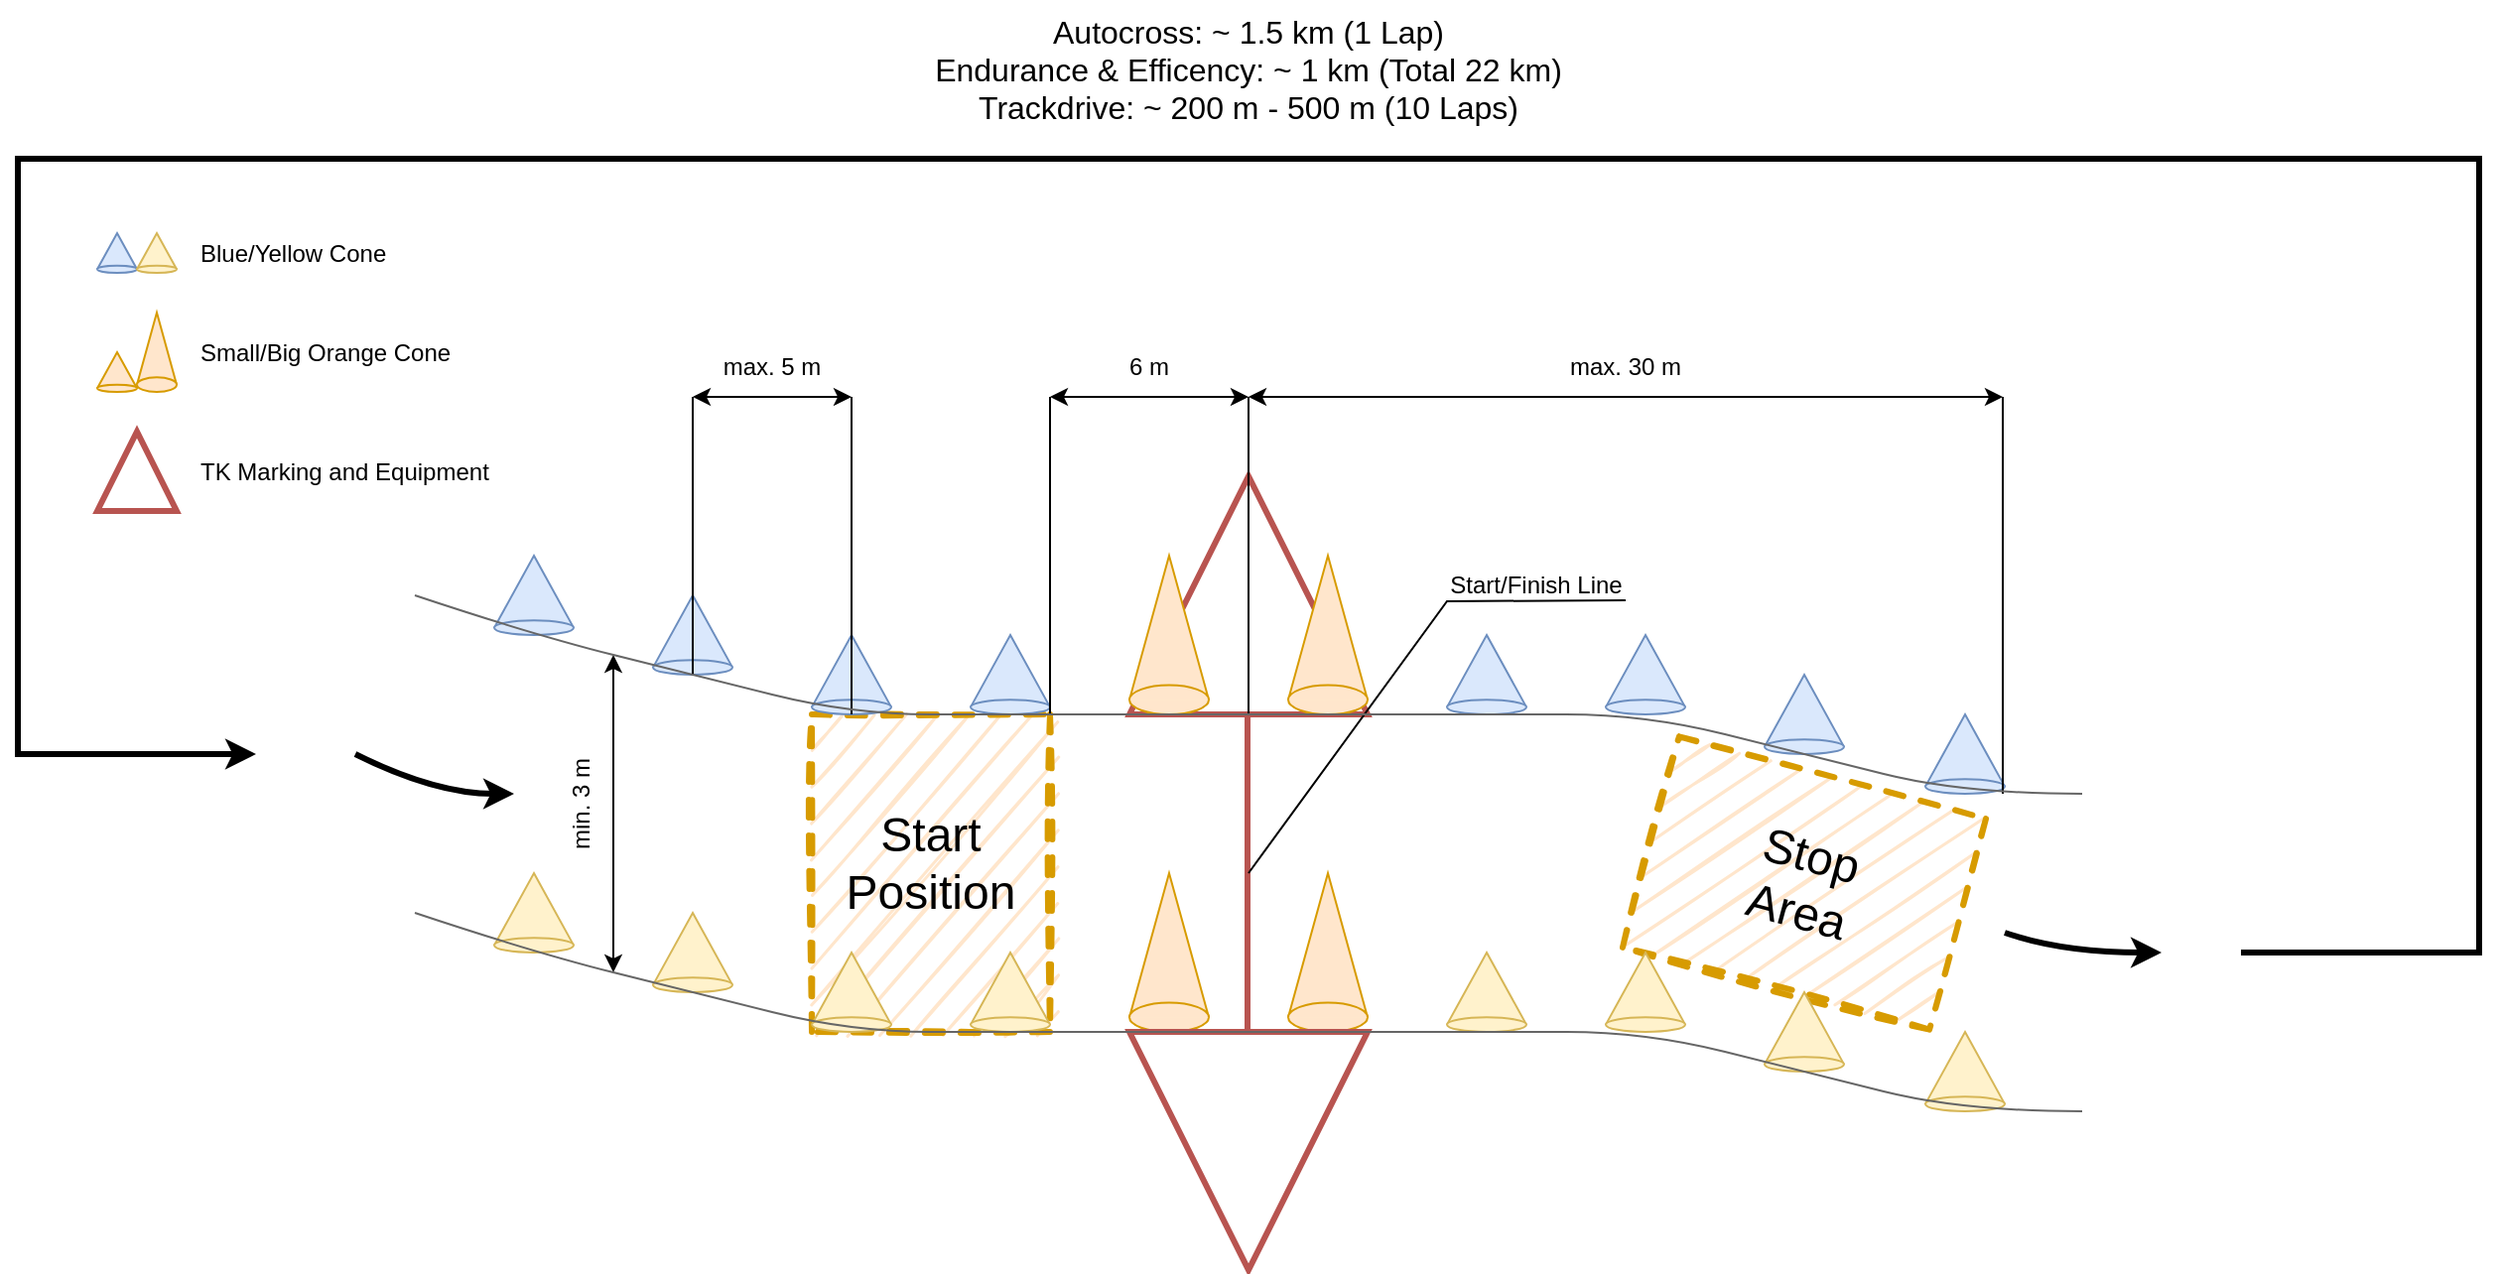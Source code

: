 <mxfile version="17.2.4" type="device"><diagram id="MuWoHAlohUoBWQjCXuMJ" name="Page-1"><mxGraphModel dx="1577" dy="1208" grid="1" gridSize="10" guides="1" tooltips="1" connect="1" arrows="1" fold="1" page="1" pageScale="1" pageWidth="827" pageHeight="1169" math="0" shadow="0"><root><mxCell id="0"/><mxCell id="1" parent="0"/><mxCell id="jUUpaM-uG_o-R45H7bsd-24" value="" style="whiteSpace=wrap;html=1;fillColor=#ffe6cc;strokeColor=#d79b00;sketch=1;strokeWidth=3;dashed=1;" vertex="1" parent="1"><mxGeometry x="560" y="760" width="120" height="160" as="geometry"/></mxCell><mxCell id="hYnlsvXKL0sG7lJQO2ps-1" value="" style="verticalLabelPosition=bottom;verticalAlign=top;html=1;shape=mxgraph.basic.cone;fillColor=#dae8fc;strokeColor=#6c8ebf;" parent="1" vertex="1"><mxGeometry x="200" y="517.5" width="20" height="20" as="geometry"/></mxCell><mxCell id="hYnlsvXKL0sG7lJQO2ps-2" value="" style="verticalLabelPosition=bottom;verticalAlign=top;html=1;shape=mxgraph.basic.cone;fillColor=#fff2cc;strokeColor=#d6b656;" parent="1" vertex="1"><mxGeometry x="220" y="517.5" width="20" height="20" as="geometry"/></mxCell><mxCell id="hYnlsvXKL0sG7lJQO2ps-3" value="Blue/Yellow Cone" style="text;html=1;strokeColor=none;fillColor=none;align=left;verticalAlign=middle;whiteSpace=wrap;rounded=0;" parent="1" vertex="1"><mxGeometry x="250" y="512.5" width="100" height="30" as="geometry"/></mxCell><mxCell id="hYnlsvXKL0sG7lJQO2ps-4" value="" style="verticalLabelPosition=bottom;verticalAlign=top;html=1;shape=mxgraph.basic.cone;fillColor=#ffe6cc;strokeColor=#d79b00;" parent="1" vertex="1"><mxGeometry x="220" y="557.5" width="20" height="40" as="geometry"/></mxCell><mxCell id="hYnlsvXKL0sG7lJQO2ps-5" value="" style="verticalLabelPosition=bottom;verticalAlign=top;html=1;shape=mxgraph.basic.cone;fillColor=#ffe6cc;strokeColor=#d79b00;" parent="1" vertex="1"><mxGeometry x="200" y="577.5" width="20" height="20" as="geometry"/></mxCell><mxCell id="hYnlsvXKL0sG7lJQO2ps-6" value="Small/Big Orange Cone" style="text;html=1;strokeColor=none;fillColor=none;align=left;verticalAlign=middle;whiteSpace=wrap;rounded=0;" parent="1" vertex="1"><mxGeometry x="250" y="562.5" width="130" height="30" as="geometry"/></mxCell><mxCell id="hYnlsvXKL0sG7lJQO2ps-7" value="" style="triangle;whiteSpace=wrap;html=1;rotation=-90;fillColor=none;strokeColor=#b85450;strokeWidth=3;" parent="1" vertex="1"><mxGeometry x="200" y="617.5" width="40" height="40" as="geometry"/></mxCell><mxCell id="hYnlsvXKL0sG7lJQO2ps-8" value="TK Marking and Equipment" style="text;html=1;strokeColor=none;fillColor=none;align=left;verticalAlign=middle;whiteSpace=wrap;rounded=0;" parent="1" vertex="1"><mxGeometry x="250" y="622.5" width="150" height="30" as="geometry"/></mxCell><mxCell id="jUUpaM-uG_o-R45H7bsd-1" value="" style="triangle;whiteSpace=wrap;html=1;rotation=-90;fillColor=none;strokeColor=#b85450;strokeWidth=3;" vertex="1" parent="1"><mxGeometry x="720" y="640" width="120" height="120" as="geometry"/></mxCell><mxCell id="jUUpaM-uG_o-R45H7bsd-2" value="" style="verticalLabelPosition=bottom;verticalAlign=top;html=1;shape=mxgraph.basic.cone;fillColor=#ffe6cc;strokeColor=#d79b00;" vertex="1" parent="1"><mxGeometry x="720" y="680" width="40" height="80" as="geometry"/></mxCell><mxCell id="jUUpaM-uG_o-R45H7bsd-3" value="" style="verticalLabelPosition=bottom;verticalAlign=top;html=1;shape=mxgraph.basic.cone;fillColor=#ffe6cc;strokeColor=#d79b00;sketch=0;" vertex="1" parent="1"><mxGeometry x="800" y="680" width="40" height="80" as="geometry"/></mxCell><mxCell id="jUUpaM-uG_o-R45H7bsd-4" value="" style="verticalLabelPosition=bottom;verticalAlign=top;html=1;shape=mxgraph.basic.cone;fillColor=#ffe6cc;strokeColor=#d79b00;" vertex="1" parent="1"><mxGeometry x="720" y="840" width="40" height="80" as="geometry"/></mxCell><mxCell id="jUUpaM-uG_o-R45H7bsd-5" value="" style="verticalLabelPosition=bottom;verticalAlign=top;html=1;shape=mxgraph.basic.cone;fillColor=#ffe6cc;strokeColor=#d79b00;" vertex="1" parent="1"><mxGeometry x="800" y="840" width="40" height="80" as="geometry"/></mxCell><mxCell id="jUUpaM-uG_o-R45H7bsd-6" value="" style="triangle;whiteSpace=wrap;html=1;rotation=90;fillColor=none;strokeColor=#b85450;strokeWidth=3;" vertex="1" parent="1"><mxGeometry x="720" y="920" width="120" height="120" as="geometry"/></mxCell><mxCell id="jUUpaM-uG_o-R45H7bsd-7" value="" style="endArrow=none;html=1;rounded=0;strokeWidth=3;entryX=0;entryY=0.5;entryDx=0;entryDy=0;exitX=0;exitY=0.5;exitDx=0;exitDy=0;fillColor=#f8cecc;strokeColor=#b85450;" edge="1" parent="1"><mxGeometry width="50" height="50" relative="1" as="geometry"><mxPoint x="779.5" y="920" as="sourcePoint"/><mxPoint x="779.5" y="760" as="targetPoint"/></mxGeometry></mxCell><mxCell id="jUUpaM-uG_o-R45H7bsd-8" value="" style="verticalLabelPosition=bottom;verticalAlign=top;html=1;shape=mxgraph.basic.cone;fillColor=#dae8fc;strokeColor=#6c8ebf;" vertex="1" parent="1"><mxGeometry x="640" y="720" width="40" height="40" as="geometry"/></mxCell><mxCell id="jUUpaM-uG_o-R45H7bsd-9" value="" style="verticalLabelPosition=bottom;verticalAlign=top;html=1;shape=mxgraph.basic.cone;fillColor=#fff2cc;strokeColor=#d6b656;" vertex="1" parent="1"><mxGeometry x="640" y="880" width="40" height="40" as="geometry"/></mxCell><mxCell id="jUUpaM-uG_o-R45H7bsd-10" value="" style="verticalLabelPosition=bottom;verticalAlign=top;html=1;shape=mxgraph.basic.cone;fillColor=#dae8fc;strokeColor=#6c8ebf;" vertex="1" parent="1"><mxGeometry x="560" y="720" width="40" height="40" as="geometry"/></mxCell><mxCell id="jUUpaM-uG_o-R45H7bsd-11" value="" style="verticalLabelPosition=bottom;verticalAlign=top;html=1;shape=mxgraph.basic.cone;fillColor=#fff2cc;strokeColor=#d6b656;" vertex="1" parent="1"><mxGeometry x="560" y="880" width="40" height="40" as="geometry"/></mxCell><mxCell id="jUUpaM-uG_o-R45H7bsd-12" value="" style="verticalLabelPosition=bottom;verticalAlign=top;html=1;shape=mxgraph.basic.cone;fillColor=#dae8fc;strokeColor=#6c8ebf;" vertex="1" parent="1"><mxGeometry x="480" y="700" width="40" height="40" as="geometry"/></mxCell><mxCell id="jUUpaM-uG_o-R45H7bsd-13" value="" style="verticalLabelPosition=bottom;verticalAlign=top;html=1;shape=mxgraph.basic.cone;fillColor=#fff2cc;strokeColor=#d6b656;" vertex="1" parent="1"><mxGeometry x="480" y="860" width="40" height="40" as="geometry"/></mxCell><mxCell id="jUUpaM-uG_o-R45H7bsd-14" value="" style="verticalLabelPosition=bottom;verticalAlign=top;html=1;shape=mxgraph.basic.cone;fillColor=#dae8fc;strokeColor=#6c8ebf;" vertex="1" parent="1"><mxGeometry x="400" y="680" width="40" height="40" as="geometry"/></mxCell><mxCell id="jUUpaM-uG_o-R45H7bsd-15" value="" style="verticalLabelPosition=bottom;verticalAlign=top;html=1;shape=mxgraph.basic.cone;fillColor=#fff2cc;strokeColor=#d6b656;" vertex="1" parent="1"><mxGeometry x="400" y="840" width="40" height="40" as="geometry"/></mxCell><mxCell id="jUUpaM-uG_o-R45H7bsd-16" value="" style="verticalLabelPosition=bottom;verticalAlign=top;html=1;shape=mxgraph.basic.cone;fillColor=#dae8fc;strokeColor=#6c8ebf;" vertex="1" parent="1"><mxGeometry x="880" y="720" width="40" height="40" as="geometry"/></mxCell><mxCell id="jUUpaM-uG_o-R45H7bsd-17" value="" style="verticalLabelPosition=bottom;verticalAlign=top;html=1;shape=mxgraph.basic.cone;fillColor=#fff2cc;strokeColor=#d6b656;" vertex="1" parent="1"><mxGeometry x="880" y="880" width="40" height="40" as="geometry"/></mxCell><mxCell id="jUUpaM-uG_o-R45H7bsd-18" value="" style="verticalLabelPosition=bottom;verticalAlign=top;html=1;shape=mxgraph.basic.cone;fillColor=#dae8fc;strokeColor=#6c8ebf;" vertex="1" parent="1"><mxGeometry x="960" y="720" width="40" height="40" as="geometry"/></mxCell><mxCell id="jUUpaM-uG_o-R45H7bsd-20" value="" style="verticalLabelPosition=bottom;verticalAlign=top;html=1;shape=mxgraph.basic.cone;fillColor=#dae8fc;strokeColor=#6c8ebf;" vertex="1" parent="1"><mxGeometry x="1040" y="740" width="40" height="40" as="geometry"/></mxCell><mxCell id="jUUpaM-uG_o-R45H7bsd-22" value="" style="verticalLabelPosition=bottom;verticalAlign=top;html=1;shape=mxgraph.basic.cone;fillColor=#dae8fc;strokeColor=#6c8ebf;" vertex="1" parent="1"><mxGeometry x="1121" y="760" width="40" height="40" as="geometry"/></mxCell><mxCell id="jUUpaM-uG_o-R45H7bsd-23" value="" style="verticalLabelPosition=bottom;verticalAlign=top;html=1;shape=mxgraph.basic.cone;fillColor=#fff2cc;strokeColor=#d6b656;" vertex="1" parent="1"><mxGeometry x="1121" y="920" width="40" height="40" as="geometry"/></mxCell><mxCell id="jUUpaM-uG_o-R45H7bsd-25" value="" style="endArrow=classic;startArrow=classic;html=1;rounded=0;" edge="1" parent="1"><mxGeometry width="50" height="50" relative="1" as="geometry"><mxPoint x="680" y="600" as="sourcePoint"/><mxPoint x="780" y="600" as="targetPoint"/></mxGeometry></mxCell><mxCell id="jUUpaM-uG_o-R45H7bsd-26" value="6 m" style="text;html=1;strokeColor=none;fillColor=none;align=center;verticalAlign=middle;whiteSpace=wrap;rounded=0;dashed=1;sketch=1;" vertex="1" parent="1"><mxGeometry x="700" y="570" width="60" height="30" as="geometry"/></mxCell><mxCell id="jUUpaM-uG_o-R45H7bsd-27" value="Start Position" style="text;html=1;strokeColor=none;fillColor=none;align=center;verticalAlign=middle;whiteSpace=wrap;rounded=0;glass=0;dashed=1;sketch=1;fontSize=24;rotation=0;" vertex="1" parent="1"><mxGeometry x="570" y="820" width="100" height="30" as="geometry"/></mxCell><mxCell id="jUUpaM-uG_o-R45H7bsd-28" value="" style="whiteSpace=wrap;html=1;fillColor=#ffe6cc;strokeColor=#d79b00;sketch=1;strokeWidth=3;dashed=1;rotation=15;" vertex="1" parent="1"><mxGeometry x="980" y="790" width="160" height="110" as="geometry"/></mxCell><mxCell id="jUUpaM-uG_o-R45H7bsd-21" value="" style="verticalLabelPosition=bottom;verticalAlign=top;html=1;shape=mxgraph.basic.cone;fillColor=#fff2cc;strokeColor=#d6b656;" vertex="1" parent="1"><mxGeometry x="1040" y="900" width="40" height="40" as="geometry"/></mxCell><mxCell id="jUUpaM-uG_o-R45H7bsd-19" value="" style="verticalLabelPosition=bottom;verticalAlign=top;html=1;shape=mxgraph.basic.cone;fillColor=#fff2cc;strokeColor=#d6b656;" vertex="1" parent="1"><mxGeometry x="960" y="880" width="40" height="40" as="geometry"/></mxCell><mxCell id="jUUpaM-uG_o-R45H7bsd-29" value="Stop Area" style="text;html=1;strokeColor=none;fillColor=none;align=center;verticalAlign=middle;whiteSpace=wrap;rounded=0;glass=0;dashed=1;sketch=1;fontSize=24;rotation=15;" vertex="1" parent="1"><mxGeometry x="1010" y="830" width="100" height="30" as="geometry"/></mxCell><mxCell id="jUUpaM-uG_o-R45H7bsd-31" value="" style="endArrow=none;html=1;rounded=0;exitX=1;exitY=0;exitDx=0;exitDy=0;" edge="1" parent="1" source="jUUpaM-uG_o-R45H7bsd-24"><mxGeometry width="50" height="50" relative="1" as="geometry"><mxPoint x="590" y="660" as="sourcePoint"/><mxPoint x="680" y="600" as="targetPoint"/></mxGeometry></mxCell><mxCell id="jUUpaM-uG_o-R45H7bsd-32" value="" style="endArrow=none;html=1;rounded=0;exitX=0;exitY=0.5;exitDx=0;exitDy=0;" edge="1" parent="1" source="jUUpaM-uG_o-R45H7bsd-1"><mxGeometry width="50" height="50" relative="1" as="geometry"><mxPoint x="690.0" y="770" as="sourcePoint"/><mxPoint x="780" y="600" as="targetPoint"/></mxGeometry></mxCell><mxCell id="jUUpaM-uG_o-R45H7bsd-33" value="" style="endArrow=none;html=1;rounded=0;" edge="1" parent="1"><mxGeometry width="50" height="50" relative="1" as="geometry"><mxPoint x="1160" y="800" as="sourcePoint"/><mxPoint x="1160" y="600" as="targetPoint"/></mxGeometry></mxCell><mxCell id="jUUpaM-uG_o-R45H7bsd-34" value="" style="endArrow=classic;startArrow=classic;html=1;rounded=0;" edge="1" parent="1"><mxGeometry width="50" height="50" relative="1" as="geometry"><mxPoint x="780" y="600" as="sourcePoint"/><mxPoint x="1160" y="600" as="targetPoint"/></mxGeometry></mxCell><mxCell id="jUUpaM-uG_o-R45H7bsd-35" value="max. 30 m" style="text;html=1;strokeColor=none;fillColor=none;align=center;verticalAlign=middle;whiteSpace=wrap;rounded=0;dashed=1;sketch=1;" vertex="1" parent="1"><mxGeometry x="940" y="570" width="60" height="30" as="geometry"/></mxCell><mxCell id="jUUpaM-uG_o-R45H7bsd-36" value="" style="endArrow=classic;startArrow=classic;html=1;rounded=0;" edge="1" parent="1"><mxGeometry width="50" height="50" relative="1" as="geometry"><mxPoint x="460" y="890" as="sourcePoint"/><mxPoint x="460" y="730" as="targetPoint"/></mxGeometry></mxCell><mxCell id="jUUpaM-uG_o-R45H7bsd-37" value="min. 3 m" style="text;html=1;strokeColor=none;fillColor=none;align=center;verticalAlign=middle;whiteSpace=wrap;rounded=0;dashed=1;sketch=1;rotation=-90;" vertex="1" parent="1"><mxGeometry x="414" y="790" width="60" height="30" as="geometry"/></mxCell><mxCell id="jUUpaM-uG_o-R45H7bsd-38" value="" style="endArrow=classic;startArrow=classic;html=1;rounded=0;" edge="1" parent="1"><mxGeometry width="50" height="50" relative="1" as="geometry"><mxPoint x="500" y="600" as="sourcePoint"/><mxPoint x="580" y="600" as="targetPoint"/></mxGeometry></mxCell><mxCell id="jUUpaM-uG_o-R45H7bsd-39" value="" style="endArrow=none;html=1;rounded=0;exitX=0.5;exitY=1;exitDx=0;exitDy=0;exitPerimeter=0;" edge="1" parent="1" source="jUUpaM-uG_o-R45H7bsd-12"><mxGeometry width="50" height="50" relative="1" as="geometry"><mxPoint x="530" y="690" as="sourcePoint"/><mxPoint x="500" y="600" as="targetPoint"/></mxGeometry></mxCell><mxCell id="jUUpaM-uG_o-R45H7bsd-40" value="" style="endArrow=none;html=1;rounded=0;exitX=0.5;exitY=1;exitDx=0;exitDy=0;exitPerimeter=0;" edge="1" parent="1" source="jUUpaM-uG_o-R45H7bsd-10"><mxGeometry width="50" height="50" relative="1" as="geometry"><mxPoint x="580" y="690" as="sourcePoint"/><mxPoint x="580" y="600" as="targetPoint"/></mxGeometry></mxCell><mxCell id="jUUpaM-uG_o-R45H7bsd-41" value="max. 5 m" style="text;html=1;strokeColor=none;fillColor=none;align=center;verticalAlign=middle;whiteSpace=wrap;rounded=0;dashed=1;sketch=1;rotation=0;" vertex="1" parent="1"><mxGeometry x="510" y="570" width="60" height="30" as="geometry"/></mxCell><mxCell id="jUUpaM-uG_o-R45H7bsd-45" value="Start/Finish Line" style="text;html=1;strokeColor=none;fillColor=none;align=center;verticalAlign=middle;whiteSpace=wrap;rounded=0;dashed=1;sketch=1;" vertex="1" parent="1"><mxGeometry x="880" y="680" width="90" height="30" as="geometry"/></mxCell><mxCell id="jUUpaM-uG_o-R45H7bsd-46" value="" style="endArrow=none;html=1;rounded=0;entryX=1;entryY=0.75;entryDx=0;entryDy=0;" edge="1" parent="1" target="jUUpaM-uG_o-R45H7bsd-45"><mxGeometry width="50" height="50" relative="1" as="geometry"><mxPoint x="780" y="840" as="sourcePoint"/><mxPoint x="830" y="790" as="targetPoint"/><Array as="points"><mxPoint x="880" y="703"/></Array></mxGeometry></mxCell><mxCell id="jUUpaM-uG_o-R45H7bsd-47" value="" style="endArrow=none;html=1;curved=1;fillColor=#f5f5f5;strokeColor=#666666;" edge="1" parent="1"><mxGeometry width="50" height="50" relative="1" as="geometry"><mxPoint x="360" y="860" as="sourcePoint"/><mxPoint x="1200" y="960" as="targetPoint"/><Array as="points"><mxPoint x="420" y="880"/><mxPoint x="500" y="900"/><mxPoint x="580" y="920"/><mxPoint x="660" y="920"/><mxPoint x="740" y="920"/><mxPoint x="820" y="920"/><mxPoint x="900" y="920"/><mxPoint x="980" y="920"/><mxPoint x="1060" y="940"/><mxPoint x="1140" y="960"/></Array></mxGeometry></mxCell><mxCell id="jUUpaM-uG_o-R45H7bsd-49" value="" style="endArrow=none;html=1;curved=1;fillColor=#f5f5f5;strokeColor=#666666;" edge="1" parent="1"><mxGeometry width="50" height="50" relative="1" as="geometry"><mxPoint x="360" y="700" as="sourcePoint"/><mxPoint x="1200" y="800" as="targetPoint"/><Array as="points"><mxPoint x="420" y="720"/><mxPoint x="500" y="740"/><mxPoint x="580" y="760"/><mxPoint x="660" y="760"/><mxPoint x="740" y="760"/><mxPoint x="820" y="760"/><mxPoint x="900" y="760"/><mxPoint x="980" y="760"/><mxPoint x="1060" y="780"/><mxPoint x="1140" y="800"/></Array></mxGeometry></mxCell><mxCell id="jUUpaM-uG_o-R45H7bsd-50" value="" style="endArrow=classic;html=1;curved=1;strokeWidth=3;" edge="1" parent="1"><mxGeometry width="50" height="50" relative="1" as="geometry"><mxPoint x="330" y="780" as="sourcePoint"/><mxPoint x="410" y="800" as="targetPoint"/><Array as="points"><mxPoint x="370" y="800"/></Array></mxGeometry></mxCell><mxCell id="jUUpaM-uG_o-R45H7bsd-52" value="" style="endArrow=classic;html=1;strokeWidth=3;curved=1;" edge="1" parent="1"><mxGeometry width="50" height="50" relative="1" as="geometry"><mxPoint x="1161" y="870" as="sourcePoint"/><mxPoint x="1240" y="880" as="targetPoint"/><Array as="points"><mxPoint x="1190" y="880"/></Array></mxGeometry></mxCell><mxCell id="jUUpaM-uG_o-R45H7bsd-53" value="Autocross: ~ 1.5 km (1 Lap)&lt;br style=&quot;font-size: 16px&quot;&gt;Endurance &amp;amp; Efficency: ~ 1 km (Total 22 km)&lt;br style=&quot;font-size: 16px&quot;&gt;Trackdrive: ~ 200 m - 500 m (10 Laps)" style="text;html=1;strokeColor=none;fillColor=none;align=center;verticalAlign=middle;whiteSpace=wrap;rounded=0;dashed=1;sketch=1;fontSize=16;" vertex="1" parent="1"><mxGeometry x="615" y="400" width="330" height="70" as="geometry"/></mxCell><mxCell id="jUUpaM-uG_o-R45H7bsd-54" value="" style="endArrow=classic;html=1;strokeWidth=3;rounded=0;" edge="1" parent="1"><mxGeometry width="50" height="50" relative="1" as="geometry"><mxPoint x="1280" y="880" as="sourcePoint"/><mxPoint x="280" y="780" as="targetPoint"/><Array as="points"><mxPoint x="1400" y="880"/><mxPoint x="1400" y="480"/><mxPoint x="160" y="480"/><mxPoint x="160" y="780"/></Array></mxGeometry></mxCell></root></mxGraphModel></diagram></mxfile>